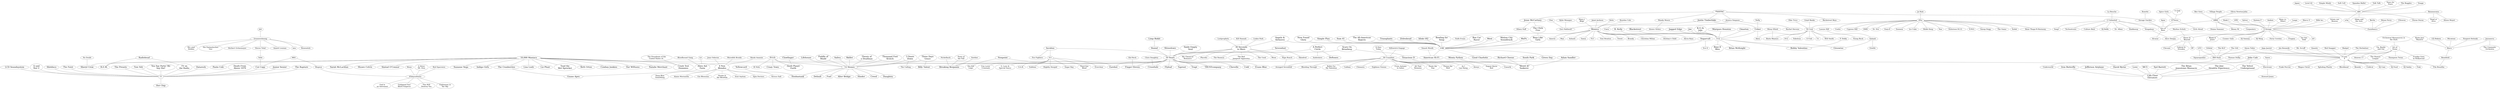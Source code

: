 strict graph "" {
	node [label="\N"];
	1	 [fontsize=30,
		height=0.4722222222222222,
		label="10,000 Maniacs",
		level=1,
		pos="14440.73,-554.36",
		weight=185348,
		width=2.9444444444444446];
	1002	 [fontsize=30,
		height=0.4722222222222222,
		label="Indigo Girls",
		level=1,
		pos="14229.72,-4831.05",
		weight=175174,
		width=2.111111111111111];
	1 -- 1002;
	1272	 [fontsize=30,
		height=0.4722222222222222,
		label="Lisa Loeb",
		level=1,
		pos="10973.69,-214.71",
		weight=274835,
		width=1.8194444444444444];
	1 -- 1272;
	1279	 [fontsize=30,
		height=0.4722222222222222,
		label="Liz Phair",
		level=1,
		pos="9241.52,-1741.92",
		weight=271289,
		width=1.625];
	1 -- 1279;
	1497	 [fontsize=30,
		height=0.4722222222222222,
		label="Natalie Merchant",
		level=1,
		pos="12052.99,-4452.49",
		weight=241734,
		width=3.1527777777777777];
	1 -- 1497;
	1605	 [fontsize=30,
		height=0.4722222222222222,
		label="Paula Cole",
		level=1,
		pos="9998.70,3075.16",
		weight=176111,
		width=2.0416666666666665];
	1 -- 1605;
	1716	 [fontsize=30,
		height=0.4722222222222222,
		label="R.E.M.",
		level=1,
		pos="12265.04,7247.60",
		weight=1314084,
		width=1.2777777777777777];
	1 -- 1716;
	1793	 [fontsize=30,
		height=0.4722222222222222,
		label="Sarah McLachlan",
		level=1,
		pos="14623.66,4460.00",
		weight=691754,
		width=3.25];
	1 -- 1793;
	1835	 [fontsize=30,
		height=0.4722222222222222,
		label="Shawn Colvin",
		level=1,
		pos="12278.70,3019.63",
		weight=171442,
		width=2.5555555555555554];
	1 -- 1835;
	1839	 [fontsize=30,
		height=0.4722222222222222,
		label="Sheryl Crow",
		level=1,
		pos="11672.04,4845.56",
		weight=605660,
		width=2.2777777777777777];
	1 -- 1839;
	1860	 [fontsize=30,
		height=0.4722222222222222,
		label="Sinéad O'Connor",
		level=1,
		pos="16356.88,2629.19",
		weight=431116,
		width=3.1944444444444446];
	1 -- 1860;
	19	 [fontsize=30,
		height=0.4722222222222222,
		label="4 Non\nBlondes",
		level=1,
		pos="15838.58,10612.91",
		weight=176534,
		width=2.9722222222222223];
	1 -- 19;
	1992	 [fontsize=30,
		height=0.4722222222222222,
		label="Suzanne Vega",
		level=1,
		pos="11008.49,-2657.01",
		weight=365231,
		width=2.736111111111111];
	1 -- 1992;
	2101	 [fontsize=30,
		height=0.4722222222222222,
		label="The Cranberries",
		level=1,
		pos="8244.87,877.67",
		weight=1000991,
		width=3.013888888888889];
	1 -- 2101;
	2331	 [fontsize=30,
		height=0.4722222222222222,
		label="Toad the\nWet Sprocket",
		level=1,
		pos="12305.83,-6286.30",
		weight=155873,
		width=4.5];
	1 -- 2331;
	248	 [fontsize=30,
		height=0.4722222222222222,
		label="Beth Orton",
		level=1,
		pos="16420.08,-4951.37",
		weight=312380,
		width=2.0277777777777777];
	1 -- 248;
	500	 [fontsize=30,
		height=0.4722222222222222,
		label="Cowboy Junkies",
		level=1,
		pos="9882.79,-4491.02",
		weight=137255,
		width=3.0416666666666665];
	1 -- 500;
	504	 [fontsize=30,
		height=0.4722222222222222,
		label="Crash Test\nDummies",
		level=1,
		pos="15199.06,-7160.83",
		weight=186053,
		width=4.152777777777778];
	1 -- 504;
	545	 [fontsize=30,
		height=0.4722222222222222,
		label="Dar Williams",
		level=1,
		pos="10794.13,1073.99",
		weight=143227,
		width=2.3472222222222223];
	1 -- 545;
	554	 [fontsize=30,
		height=0.4722222222222222,
		label="David Byrne",
		level=1,
		pos="19332.69,-8574.54",
		weight=155448,
		width=2.2777777777777777];
	1 -- 554;
	10	 [fontsize=30,
		height=0.4722222222222222,
		label="*NSYNC",
		level=1,
		pos="-29323.05,11532.09",
		weight=286836,
		width=1.625];
	1064	 [fontsize=30,
		height=0.4722222222222222,
		label="Jesse McCartney",
		level=1,
		pos="-33179.18,4399.53",
		weight=202719,
		width=3.2222222222222223];
	10 -- 1064;
	1065	 [fontsize=25,
		height=0.3888888888888889,
		label="Jessica Simpson",
		level=2,
		pos="-30465.99,13866.01",
		weight=298868,
		width=2.611111111111111];
	10 -- 1065;
	1143	 [fontsize=30,
		height=0.4722222222222222,
		label="Justin Timberlake",
		level=1,
		pos="-23206.63,13430.96",
		weight=972050,
		width=3.2777777777777777];
	10 -- 1143;
	1331	 [fontsize=25,
		height=0.3888888888888889,
		label="Mandy Moore",
		level=2,
		pos="-27660.03,13533.91",
		weight=281127,
		width=2.125];
	10 -- 1331;
	1799	 [fontsize=25,
		height=0.3888888888888889,
		label="Savage Garden",
		level=2,
		pos="-28444.75,9440.86",
		weight=403602,
		width=2.4444444444444446];
	10 -- 1799;
	199	 [fontsize=25,
		height=0.3888888888888889,
		label="Backstreet Boys",
		level=2,
		pos="-31218.21,11302.61",
		weight=450420,
		width=2.513888888888889];
	10 -- 199;
	1000	 [fontsize=30,
		height=0.4722222222222222,
		label=Incubus,
		level=1,
		pos="-3092.77,-15121.59",
		weight=1214650,
		width=1.4722222222222223];
	15	 [fontsize=25,
		height=0.3888888888888889,
		label=311,
		level=2,
		pos="-6288.94,-17017.40",
		weight=417857,
		width=0.5833333333333334];
	1000 -- 15;
	2	 [fontsize=30,
		height=0.4722222222222222,
		label="10 Years",
		level=1,
		pos="1962.76,-8659.04",
		weight=168158,
		width=1.6805555555555556];
	1000 -- 2;
	808	 [fontsize=25,
		height=0.3888888888888889,
		label="Foo Fighters",
		level=2,
		pos="-1893.68,-16092.85",
		weight=1524991,
		width=1.9583333333333333];
	1000 -- 808;
	1010	 [fontsize=30,
		height=0.4722222222222222,
		label="Iron Butterfly",
		level=1,
		pos="27135.98,-1444.33",
		weight=136163,
		width=2.375];
	5	 [fontsize=30,
		height=0.4722222222222222,
		label="13th Floor\nElevators",
		level=1,
		pos="30377.91,-1051.10",
		weight=128190,
		width=3.9722222222222223];
	1010 -- 5;
	1015	 [fontsize=25,
		height=0.3888888888888889,
		label="It Dies\nToday",
		level=2,
		pos="-109.84,2409.89",
		weight=116737,
		width=2.25];
	16	 [fontsize=25,
		height=0.3888888888888889,
		label="36 Crazyfists",
		level=2,
		pos="-2992.87,3252.86",
		weight=185875,
		width=2.013888888888889];
	1015 -- 16;
	102	 [fontsize=25,
		height=0.3888888888888889,
		label="Amon Tobin",
		level=2,
		pos="22361.49,-518.85",
		weight=440972,
		width=1.875];
	1929	 [fontsize=25,
		height=0.3888888888888889,
		label=Squarepusher,
		level=2,
		pos="24518.93,-1431.17",
		weight=335714,
		width=2.1944444444444446];
	102 -- 1929;
	24	 [fontsize=25,
		height=0.3888888888888889,
		label="9 Lazy\n9",
		level=2,
		pos="20796.71,3911.11",
		weight=168403,
		width=1.5138888888888888];
	102 -- 24;
	1023	 [fontsize=25,
		height=0.3888888888888889,
		label="Jaga Jazzist",
		level=2,
		pos="24350.64,3815.30",
		weight=162373,
		width=1.9166666666666667];
	1023 -- 24;
	1024	 [fontsize=30,
		height=0.4722222222222222,
		label="Jagged Edge",
		level=1,
		pos="-19748.45,15901.77",
		weight=120661,
		width=2.4583333333333335];
	3	 [fontsize=30,
		height=0.4722222222222222,
		label=112,
		level=1,
		pos="-15392.09,17385.29",
		weight=145079,
		width=0.7083333333333334];
	1024 -- 3;
	1039	 [fontsize=25,
		height=0.3888888888888889,
		label="Janet Jackson",
		level=2,
		pos="-10767.73,18285.63",
		weight=474302,
		width=2.2222222222222223];
	1448	 [fontsize=30,
		height=0.4722222222222222,
		label=Monica,
		level=1,
		pos="-8827.13,20758.89",
		weight=154430,
		width=1.3472222222222223];
	1039 -- 1448;
	1041	 [fontsize=25,
		height=0.3888888888888889,
		label=Japan,
		level=2,
		pos="-23339.07,-3546.80",
		weight=101153,
		width=0.9583333333333334];
	28	 [fontsize=25,
		height=0.3888888888888889,
		label=ABC,
		level=2,
		pos="-25428.35,-5378.47",
		weight=173133,
		width=0.7222222222222222];
	1041 -- 28;
	1043	 [fontsize=25,
		height=0.3888888888888889,
		label="Ja Rule",
		level=2,
		pos="-11996.01,853.29",
		weight=197508,
		width=1.1805555555555556];
	11	 [fontsize=25,
		height=0.3888888888888889,
		label="2Pac",
		level=2,
		pos="-9895.82,4.00",
		weight=562588,
		width=0.7916666666666666];
	1043 -- 11;
	1050	 [fontsize=25,
		height=0.3888888888888889,
		label=Jazzanova,
		level=2,
		pos="25460.25,10315.57",
		weight=300664,
		width=1.6666666666666667];
	18	 [fontsize=25,
		height=0.3888888888888889,
		label="4hero",
		level=2,
		pos="23823.51,11950.98",
		weight=169114,
		width=0.8888888888888888];
	1050 -- 18;
	2090	 [fontsize=25,
		height=0.3888888888888889,
		label="The Cinematic\nOrchestra",
		level=2,
		pos="26639.03,9605.60",
		weight=432356,
		width=4.055555555555555];
	1050 -- 2090;
	1055	 [fontsize=30,
		height=0.4722222222222222,
		label="Jefferson Airplane",
		level=1,
		pos="32531.53,2341.70",
		weight=542912,
		width=3.361111111111111];
	1055 -- 5;
	2093	 [fontsize=30,
		height=0.4722222222222222,
		label="The Click\nFive",
		level=1,
		pos="-31506.28,-3640.19",
		weight=111724,
		width=2.875];
	1064 -- 2093;
	958	 [fontsize=25,
		height=0.3888888888888889,
		label="Hilary Duff",
		level=2,
		pos="-34519.26,4217.79",
		weight=408619,
		width=1.625];
	1064 -- 958;
	1685	 [fontsize=25,
		height=0.3888888888888889,
		label="Rachel Stevens",
		level=2,
		pos="-29827.39,15448.54",
		weight=131031,
		width=2.4444444444444446];
	1065 -- 1685;
	863	 [fontsize=25,
		height=0.3888888888888889,
		label="Geri Halliwell",
		level=2,
		pos="-32271.21,14790.58",
		weight=163415,
		width=2.0277777777777777];
	1065 -- 863;
	1080	 [fontsize=25,
		height=0.3888888888888889,
		label="Joan Osborne",
		level=2,
		pos="14760.00,8589.27",
		weight=205205,
		width=2.1944444444444446];
	1080 -- 19;
	1083	 [fontsize=30,
		height=0.4722222222222222,
		label=Joe,
		level=1,
		pos="-18012.52,21040.91",
		weight=135278,
		width=0.6805555555555556];
	1083 -- 3;
	1091	 [fontsize=30,
		height=0.4722222222222222,
		label="John Cale",
		level=1,
		pos="23977.31,-10144.89",
		weight=123519,
		width=1.8888888888888888];
	2279	 [fontsize=30,
		height=0.4722222222222222,
		label="The Velvet\nUnderground",
		level=1,
		pos="27505.62,-6310.47",
		weight=848202,
		width=4.777777777777778];
	1091 -- 2279;
	1091 -- 554;
	1439	 [fontsize=25,
		height=0.3888888888888889,
		label="Mobb Deep",
		level=2,
		pos="-11766.06,-3413.50",
		weight=207866,
		width=1.8055555555555556];
	11 -- 1439;
	1494	 [fontsize=25,
		height=0.3888888888888889,
		label=Nas,
		level=2,
		pos="-12394.34,-447.67",
		weight=479776,
		width=0.625];
	11 -- 1494;
	1544	 [fontsize=25,
		height=0.3888888888888889,
		label="Notorious B.I.G.",
		level=2,
		pos="-11828.42,-2906.60",
		weight=400668,
		width=2.4722222222222223];
	11 -- 1544;
	1549	 [fontsize=25,
		height=0.3888888888888889,
		label="N.W.A",
		level=2,
		pos="-8251.90,-2231.30",
		weight=243288,
		width=1.0138888888888888];
	11 -- 1549;
	1890	 [fontsize=25,
		height=0.3888888888888889,
		label="Snoop Dogg",
		level=2,
		pos="-8370.27,2857.15",
		weight=617991,
		width=1.9444444444444444];
	11 -- 1890;
	21	 [fontsize=25,
		height=0.3888888888888889,
		label="50 Cent",
		level=2,
		pos="-10758.62,7274.45",
		weight=685200,
		width=1.2222222222222223];
	11 -- 21;
	2142	 [fontsize=25,
		height=0.3888888888888889,
		label="The Game",
		level=2,
		pos="-9525.21,-3386.82",
		weight=371642,
		width=1.6527777777777777];
	11 -- 2142;
	2470	 [fontsize=25,
		height=0.3888888888888889,
		label=Xzibit,
		level=2,
		pos="-7262.26,-1064.20",
		weight=245020,
		width=0.8611111111111112];
	11 -- 2470;
	318	 [fontsize=25,
		height=0.3888888888888889,
		label="Bone Thugs-N-Harmony",
		level=2,
		pos="-7502.58,-1600.01",
		weight=212676,
		width=3.763888888888889];
	11 -- 318;
	494	 [fontsize=25,
		height=0.3888888888888889,
		label=Coolio,
		level=2,
		pos="-6635.07,865.56",
		weight=222397,
		width=0.9861111111111112];
	11 -- 494;
	524	 [fontsize=25,
		height=0.3888888888888889,
		label="Cypress Hill",
		level=2,
		pos="-10857.18,2670.02",
		weight=471151,
		width=1.8611111111111112];
	11 -- 524;
	637	 [fontsize=25,
		height=0.3888888888888889,
		label=DMX,
		level=2,
		pos="-8769.23,2924.13",
		weight=353243,
		width=0.7777777777777778];
	11 -- 637;
	658	 [fontsize=25,
		height=0.3888888888888889,
		label="Dr. Dre",
		level=2,
		pos="-11667.34,1721.44",
		weight=488822,
		width=1.125];
	11 -- 658;
	678	 [fontsize=25,
		height=0.3888888888888889,
		label="Eazy-E",
		level=2,
		pos="-7370.52,1320.82",
		weight=104328,
		width=1.125];
	11 -- 678;
	721	 [fontsize=25,
		height=0.3888888888888889,
		label=Eminem,
		level=2,
		pos="-12760.88,-1232.91",
		weight=956558,
		width=1.2777777777777777];
	11 -- 721;
	987	 [fontsize=25,
		height=0.3888888888888889,
		label="Ice Cube",
		level=2,
		pos="-9801.93,-3383.81",
		weight=306252,
		width=1.4027777777777777];
	11 -- 987;
	111	 [fontsize=25,
		height=0.3888888888888889,
		label=Andain,
		level=2,
		pos="-13551.76,2906.96",
		weight=109556,
		width=1.0833333333333333];
	20	 [fontsize=25,
		height=0.3888888888888889,
		label="4 Strings",
		level=2,
		pos="-16700.29,2810.27",
		weight=175971,
		width=1.375];
	111 -- 20;
	1112	 [fontsize=25,
		height=0.3888888888888889,
		label="Jon Kennedy",
		level=2,
		pos="17736.82,3840.01",
		weight=101567,
		width=2.0277777777777777];
	1112 -- 24;
	1132	 [fontsize=25,
		height=0.3888888888888889,
		label=Juli,
		level=2,
		pos="890.73,25645.08",
		weight=150895,
		width=0.5277777777777778];
	12	 [fontsize=25,
		height=0.3888888888888889,
		label="2raumwohnung",
		level=2,
		pos="2548.72,24190.89",
		weight=163349,
		width=2.4027777777777777];
	1132 -- 12;
	1137	 [fontsize=30,
		height=0.4722222222222222,
		label="Junior Senior",
		level=1,
		pos="14080.46,25502.63",
		weight=205844,
		width=2.4583333333333335];
	6	 [fontsize=30,
		height=0.4722222222222222,
		label="!!!",
		level=1,
		pos="12543.08,21227.28",
		weight=291033,
		width=0.3611111111111111];
	1137 -- 6;
	2391	 [fontsize=30,
		height=0.4722222222222222,
		label=Usher,
		level=1,
		pos="-17348.53,11354.29",
		weight=546757,
		width=1.125];
	1143 -- 2391;
	461	 [fontsize=25,
		height=0.3888888888888889,
		label=Ciara,
		level=2,
		pos="-22881.94,12224.97",
		weight=405789,
		width=0.8333333333333334];
	1143 -- 461;
	1167	 [fontsize=30,
		height=0.4722222222222222,
		label="K-Ci &\nJoJo",
		level=1,
		pos="-19221.26,17836.32",
		weight=113379,
		width=2.4444444444444446];
	1167 -- 3;
	1172	 [fontsize=25,
		height=0.3888888888888889,
		label=Kelis,
		level=2,
		pos="-6637.17,18202.43",
		weight=441679,
		width=0.7638888888888888];
	1172 -- 1448;
	1183	 [fontsize=25,
		height=0.3888888888888889,
		label="Keyshia Cole",
		level=2,
		pos="-10452.21,23181.30",
		weight=155449,
		width=2.0555555555555554];
	1183 -- 1448;
	1186	 [fontsize=25,
		height=0.3888888888888889,
		label="Kid Rock",
		level=2,
		pos="-4074.79,-8782.44",
		weight=260243,
		width=1.4027777777777777];
	789	 [fontsize=30,
		height=0.4722222222222222,
		label="Finger Eleven",
		level=1,
		pos="-2844.47,-8483.89",
		weight=331711,
		width=2.5833333333333335];
	1186 -- 789;
	1187	 [fontsize=25,
		height=0.3888888888888889,
		label="Kill Hannah",
		level=2,
		pos="-4438.18,-6700.39",
		weight=139913,
		width=1.7777777777777777];
	14	 [fontsize=30,
		height=0.4722222222222222,
		label="30 Seconds\nto Mars",
		level=1,
		pos="-4172.31,-4677.94",
		weight=723734,
		width=3.9444444444444446];
	1187 -- 14;
	1189	 [fontsize=25,
		height=0.3888888888888889,
		label="Killswitch Engage",
		level=2,
		pos="-4481.56,6091.14",
		weight=398244,
		width=2.7222222222222223];
	1189 -- 16;
	119	 [fontsize=30,
		height=0.4722222222222222,
		label="Angels &\nAirwaves",
		level=1,
		pos="-8960.37,-8088.67",
		weight=263925,
		width=3.7083333333333335];
	119 -- 14;
	8	 [fontsize=30,
		height=0.4722222222222222,
		label="+44",
		level=1,
		pos="-16495.73,-10450.75",
		weight=133149,
		width=0.7083333333333334];
	119 -- 8;
	130	 [fontsize=25,
		height=0.3888888888888889,
		label="Annett Louisan",
		level=2,
		pos="4605.12,24287.78",
		weight=100586,
		width=2.3194444444444446];
	12 -- 130;
	1406	 [fontsize=25,
		height=0.3888888888888889,
		label=mia,
		level=2,
		pos="896.11,22670.25",
		weight=169410,
		width=0.5694444444444444];
	12 -- 1406;
	1761	 [fontsize=25,
		height=0.3888888888888889,
		label=Rosenstolz,
		level=2,
		pos="2429.77,26337.90",
		weight=105828,
		width=1.7222222222222223];
	12 -- 1761;
	1950	 [fontsize=25,
		height=0.3888888888888889,
		label="Stereo Total",
		level=2,
		pos="4674.88,22384.59",
		weight=166598,
		width=1.9027777777777777];
	12 -- 1950;
	2457	 [fontsize=25,
		height=0.3888888888888889,
		label="Wir sind\nHelden",
		level=2,
		pos="203.77,24129.84",
		weight=231727,
		width=2.6527777777777777];
	12 -- 2457;
	2561	 [fontsize=25,
		height=0.3888888888888889,
		label="Die Fantastischen\nVier",
		level=2,
		pos="4046.41,25796.13",
		weight=171131,
		width=3.6944444444444446];
	12 -- 2561;
	951	 [fontsize=25,
		height=0.3888888888888889,
		label="Herbert Grönemeyer",
		level=2,
		pos="2539.37,22215.32",
		weight=135891,
		width=3.1944444444444446];
	12 -- 951;
	1211	 [fontsize=25,
		height=0.3888888888888889,
		label="Kyau vs.\nAlbert",
		level=2,
		pos="-15006.97,-1039.30",
		weight=106201,
		width=2.5416666666666665];
	1211 -- 20;
	1212	 [fontsize=25,
		height=0.3888888888888889,
		label="Kylie Minogue",
		level=2,
		pos="-33660.62,14146.05",
		weight=780058,
		width=2.1944444444444446];
	1212 -- 863;
	1213	 [fontsize=25,
		height=0.3888888888888889,
		label="Kyoto Jazz\nMassive",
		level=2,
		pos="21966.61,11985.10",
		weight=129760,
		width=3.263888888888889];
	1213 -- 18;
	1216	 [fontsize=25,
		height=0.3888888888888889,
		label="La Bouche",
		level=2,
		pos="-21291.02,10132.68",
		weight=116885,
		width=1.6666666666666667];
	13	 [fontsize=25,
		height=0.3888888888888889,
		label="2 Unlimited",
		level=2,
		pos="-22980.72,9172.10",
		weight=165877,
		width=1.75];
	1216 -- 13;
	1229	 [fontsize=25,
		height=0.3888888888888889,
		label=Lasgo,
		level=2,
		pos="-17045.19,6194.91",
		weight=150573,
		width=0.9583333333333334];
	1229 -- 20;
	1236	 [fontsize=25,
		height=0.3888888888888889,
		label="Lauryn Hill",
		level=2,
		pos="-16204.73,25471.62",
		weight=406920,
		width=1.6527777777777777];
	26	 [fontsize=25,
		height=0.3888888888888889,
		label=Aaliyah,
		level=2,
		pos="-14916.92,24607.14",
		weight=377241,
		width=1.1388888888888888];
	1236 -- 26;
	1237	 [fontsize=30,
		height=0.4722222222222222,
		label="LCD Soundsystem",
		level=1,
		pos="10928.81,17389.28",
		weight=622881,
		width=3.486111111111111];
	1237 -- 6;
	1254	 [fontsize=25,
		height=0.3888888888888889,
		label="Level 42",
		level=2,
		pos="-24553.23,-7612.41",
		weight=119935,
		width=1.3194444444444444];
	1254 -- 28;
	1255	 [fontsize=25,
		height=0.3888888888888889,
		label=LFO,
		level=2,
		pos="24251.99,-3210.58",
		weight=133520,
		width=0.6805555555555556];
	1255 -- 1929;
	23	 [fontsize=25,
		height=0.3888888888888889,
		label="808 State",
		level=2,
		pos="21546.29,-3476.30",
		weight=107838,
		width=1.5];
	1255 -- 23;
	1257	 [fontsize=30,
		height=0.4722222222222222,
		label=Lifehouse,
		level=1,
		pos="4474.26,9119.56",
		weight=626378,
		width=1.8194444444444444];
	4	 [fontsize=30,
		height=0.4722222222222222,
		label="12 Stones",
		level=1,
		pos="651.05,9501.88",
		weight=201699,
		width=1.8888888888888888];
	1257 -- 4;
	1264	 [fontsize=30,
		height=0.4722222222222222,
		label="Limp Bizkit",
		level=1,
		pos="3769.41,-18734.20",
		weight=809599,
		width=2.0277777777777777];
	1934	 [fontsize=30,
		height=0.4722222222222222,
		label=Staind,
		level=1,
		pos="4255.33,-15807.48",
		weight=597418,
		width=1.1944444444444444];
	1264 -- 1934;
	1266	 [fontsize=25,
		height=0.3888888888888889,
		label="Linkin Park",
		level=2,
		pos="-1837.08,-4657.05",
		weight=1361417,
		width=1.7222222222222223];
	1266 -- 14;
	1274	 [fontsize=25,
		height=0.3888888888888889,
		label=Lit,
		level=2,
		pos="4577.14,-3371.08",
		weight=192681,
		width=0.375];
	77	 [fontsize=30,
		height=0.4722222222222222,
		label="Alien Ant\nFarm",
		level=1,
		pos="5522.90,-4285.32",
		weight=481750,
		width=3.0];
	1274 -- 77;
	1284	 [fontsize=25,
		height=0.3888888888888889,
		label="Lloyd Banks",
		level=2,
		pos="-8551.28,5726.85",
		weight=141309,
		width=1.9027777777777777];
	1284 -- 21;
	1292	 [fontsize=25,
		height=0.3888888888888889,
		label=Lostprophets,
		level=2,
		pos="-3064.50,-6340.63",
		weight=636420,
		width=2.013888888888889];
	1292 -- 14;
	1298	 [fontsize=30,
		height=0.4722222222222222,
		label=Love,
		level=1,
		pos="27685.41,1542.58",
		weight=208521,
		width=0.9166666666666666];
	1298 -- 5;
	1888	 [fontsize=25,
		height=0.3888888888888889,
		label="Snap!",
		level=2,
		pos="-21929.95,6897.97",
		weight=196869,
		width=0.9166666666666666];
	13 -- 1888;
	2017	 [fontsize=25,
		height=0.3888888888888889,
		label=Technotronic,
		level=2,
		pos="-23010.85,10640.57",
		weight=113775,
		width=2.013888888888889];
	13 -- 2017;
	2407	 [fontsize=25,
		height=0.3888888888888889,
		label=Vengaboys,
		level=2,
		pos="-19832.07,8266.19",
		weight=151163,
		width=1.75];
	13 -- 2407;
	33	 [fontsize=25,
		height=0.3888888888888889,
		label="Ace of\nBase",
		level=2,
		pos="-27591.49,7178.70",
		weight=371921,
		width=2.0694444444444446];
	13 -- 33;
	514	 [fontsize=25,
		height=0.3888888888888889,
		label="Culture Beat",
		level=2,
		pos="-21173.95,7424.71",
		weight=128375,
		width=1.9305555555555556];
	13 -- 514;
	627	 [fontsize=25,
		height=0.3888888888888889,
		label="DJ BoBo",
		level=2,
		pos="-24341.56,7115.90",
		weight=109025,
		width=1.375];
	13 -- 627;
	656	 [fontsize=25,
		height=0.3888888888888889,
		label="Dr. Alban",
		level=2,
		pos="-24626.95,9957.87",
		weight=121557,
		width=1.4583333333333333];
	13 -- 656;
	924	 [fontsize=25,
		height=0.3888888888888889,
		label=Haddaway,
		level=2,
		pos="-23394.98,6776.57",
		weight=236096,
		width=1.6527777777777777];
	13 -- 924;
	1301	 [fontsize=25,
		height=0.3888888888888889,
		label="LTJ Bukem",
		level=2,
		pos="24513.05,13812.86",
		weight=110380,
		width=1.7638888888888888];
	1301 -- 18;
	1313	 [fontsize=25,
		height=0.3888888888888889,
		label=M83,
		level=2,
		pos="6371.02,18290.57",
		weight=493679,
		width=0.6805555555555556];
	1445	 [fontsize=25,
		height=0.3888888888888889,
		label=Mogwai,
		level=2,
		pos="4858.49,17905.08",
		weight=582879,
		width=1.2083333333333333];
	1313 -- 1445;
	520	 [fontsize=30,
		height=0.4722222222222222,
		label="Cut Copy",
		level=1,
		pos="7029.61,19779.33",
		weight=416442,
		width=1.75];
	1313 -- 520;
	176	 [fontsize=25,
		height=0.3888888888888889,
		label="Atomic Kitten",
		level=2,
		pos="-26826.82,14731.28",
		weight=191060,
		width=2.0555555555555554];
	1331 -- 176;
	1338	 [fontsize=25,
		height=0.3888888888888889,
		label="Marco V",
		level=2,
		pos="-19101.03,2974.16",
		weight=123382,
		width=1.3055555555555556];
	1338 -- 20;
	1348	 [fontsize=25,
		height=0.3888888888888889,
		label="Markus Schulz",
		level=2,
		pos="-22046.03,951.02",
		weight=100594,
		width=2.2777777777777777];
	29	 [fontsize=25,
		height=0.3888888888888889,
		label="Above &\nBeyond",
		level=2,
		pos="-21002.64,698.26",
		weight=172383,
		width=2.7916666666666665];
	1348 -- 29;
	1350	 [fontsize=30,
		height=0.4722222222222222,
		label="Marques Houston",
		level=1,
		pos="-19892.63,19901.58",
		weight=101278,
		width=3.2916666666666665];
	1350 -- 3;
	1357	 [fontsize=25,
		height=0.3888888888888889,
		label="Mary J.\nBlige",
		level=2,
		pos="-7261.72,23142.93",
		weight=397642,
		width=2.2083333333333335];
	1357 -- 1448;
	1376	 [fontsize=30,
		height=0.4722222222222222,
		label=MC5,
		level=1,
		pos="33978.58,-14.24",
		weight=121515,
		width=0.8888888888888888];
	1376 -- 5;
	139	 [fontsize=30,
		height=0.4722222222222222,
		label="A Perfect\nCircle",
		level=1,
		pos="7050.59,-13642.95",
		weight=766161,
		width=3.138888888888889];
	182	 [fontsize=25,
		height=0.3888888888888889,
		label=Audioslave,
		level=2,
		pos="8561.69,-13718.95",
		weight=948102,
		width=1.7083333333333333];
	139 -- 182;
	139 -- 2;
	580	 [fontsize=30,
		height=0.4722222222222222,
		label=Deftones,
		level=1,
		pos="7971.48,-16337.76",
		weight=694891,
		width=1.6805555555555556];
	139 -- 580;
	1393	 [fontsize=25,
		height=0.3888888888888889,
		label="Meredith Brooks",
		level=2,
		pos="15561.68,13106.42",
		weight=161543,
		width=2.5416666666666665];
	1393 -- 19;
	1395	 [fontsize=30,
		height=0.4722222222222222,
		label=Mest,
		level=1,
		pos="-15328.01,-5866.66",
		weight=124315,
		width=0.9166666666666666];
	1395 -- 8;
	1474	 [fontsize=25,
		height=0.3888888888888889,
		label=Muse,
		level=2,
		pos="-2717.77,-2422.95",
		weight=1629255,
		width=0.8611111111111112];
	14 -- 1474;
	1484	 [fontsize=25,
		height=0.3888888888888889,
		label="My Chemical\nRomance",
		level=2,
		pos="-6422.48,-3746.94",
		weight=928094,
		width=3.7916666666666665];
	14 -- 1484;
	1591	 [fontsize=25,
		height=0.3888888888888889,
		label="Papa Roach",
		level=2,
		pos="-3970.25,-1684.48",
		weight=780535,
		width=1.9166666666666667];
	14 -- 1591;
	1648	 [fontsize=25,
		height=0.3888888888888889,
		label=Placebo,
		level=2,
		pos="-6859.09,-5024.35",
		weight=1310676,
		width=1.2638888888888888];
	14 -- 1648;
	14 -- 2;
	2229	 [fontsize=25,
		height=0.3888888888888889,
		label="The Rasmus",
		level=2,
		pos="-5650.77,-6669.98",
		weight=373522,
		width=1.9722222222222223];
	14 -- 2229;
	2231	 [fontsize=25,
		height=0.3888888888888889,
		label="The Red\nJumpsuit Apparatus",
		level=2,
		pos="-1799.62,-3402.96",
		weight=285699,
		width=4.694444444444445];
	14 -- 2231;
	2277	 [fontsize=25,
		height=0.3888888888888889,
		label="The Used",
		level=2,
		pos="-5438.61,-2565.48",
		weight=533923,
		width=1.5138888888888888];
	14 -- 2277;
	1407	 [fontsize=25,
		height=0.3888888888888889,
		label=Micatone,
		level=2,
		pos="22708.10,13634.13",
		weight=147507,
		width=1.4166666666666667];
	1407 -- 18;
	1423	 [fontsize=25,
		height=0.3888888888888889,
		label="Milk Inc.",
		level=2,
		pos="-15384.56,-745.09",
		weight=141057,
		width=1.2777777777777777];
	1423 -- 20;
	1436	 [fontsize=25,
		height=0.3888888888888889,
		label="Missy Elliott",
		level=2,
		pos="-11738.91,11331.87",
		weight=467973,
		width=1.8333333333333333];
	376	 [fontsize=25,
		height=0.3888888888888889,
		label="Busta Rhymes",
		level=2,
		pos="-11664.58,9975.99",
		weight=398590,
		width=2.263888888888889];
	1436 -- 376;
	22	 [fontsize=25,
		height=0.3888888888888889,
		label="65daysofstatic",
		level=2,
		pos="2230.74,17737.35",
		weight=199660,
		width=2.2222222222222223];
	1445 -- 22;
	1480	 [fontsize=25,
		height=0.3888888888888889,
		label=Mya,
		level=2,
		pos="-8748.38,17564.84",
		weight=190710,
		width=0.6666666666666666];
	1448 -- 1480;
	163	 [fontsize=25,
		height=0.3888888888888889,
		label=Ashanti,
		level=2,
		pos="-5592.24,20245.94",
		weight=287385,
		width=1.1666666666666667];
	1448 -- 163;
	2008	 [fontsize=25,
		height=0.3888888888888889,
		label=Tamia,
		level=2,
		pos="-8116.46,23677.87",
		weight=118430,
		width=0.9722222222222222];
	1448 -- 2008;
	2330	 [fontsize=25,
		height=0.3888888888888889,
		label=TLC,
		level=2,
		pos="-11260.07,22252.22",
		weight=333436,
		width=0.6666666666666666];
	1448 -- 2330;
	2341	 [fontsize=25,
		height=0.3888888888888889,
		label="Toni Braxton",
		level=2,
		pos="-11418.28,21185.91",
		weight=289811,
		width=1.9722222222222223];
	1448 -- 2341;
	2370	 [fontsize=25,
		height=0.3888888888888889,
		label=Tweet,
		level=2,
		pos="-7467.50,17654.46",
		weight=100295,
		width=0.9583333333333334];
	1448 -- 2370;
	1448 -- 3;
	347	 [fontsize=25,
		height=0.3888888888888889,
		label=Brandy,
		level=2,
		pos="-5857.43,21547.48",
		weight=258100,
		width=1.1111111111111112];
	1448 -- 347;
	457	 [fontsize=25,
		height=0.3888888888888889,
		label="Christina Milian",
		level=2,
		pos="-9872.47,17954.81",
		weight=221628,
		width=2.375];
	1448 -- 457;
	594	 [fontsize=25,
		height=0.3888888888888889,
		label="Destiny's Child",
		level=2,
		pos="-11714.76,20088.98",
		weight=571296,
		width=2.2916666666666665];
	1448 -- 594;
	76	 [fontsize=25,
		height=0.3888888888888889,
		label="Alicia Keys",
		level=2,
		pos="-6251.38,22543.07",
		weight=747095,
		width=1.7083333333333333];
	1448 -- 76;
	765	 [fontsize=25,
		height=0.3888888888888889,
		label="Faith Evans",
		level=2,
		pos="-9353.12,23603.35",
		weight=136879,
		width=1.8472222222222223];
	1448 -- 765;
	98	 [fontsize=25,
		height=0.3888888888888889,
		label=Amerie,
		level=2,
		pos="-5941.00,19294.39",
		weight=254164,
		width=1.1111111111111112];
	1448 -- 98;
	1449	 [fontsize=25,
		height=0.3888888888888889,
		label=Mono,
		level=2,
		pos="924.49,16246.18",
		weight=255706,
		width=0.875];
	1449 -- 22;
	1451	 [fontsize=30,
		height=0.4722222222222222,
		label="Monty Python",
		level=1,
		pos="11919.62,-16831.75",
		weight=174941,
		width=2.5555555555555554];
	7	 [fontsize=30,
		height=0.4722222222222222,
		label="\"Weird Al\"\nYankovic",
		level=1,
		pos="13833.30,-14236.34",
		weight=286194,
		width=3.9166666666666665];
	1451 -- 7;
	146	 [fontsize=25,
		height=0.3888888888888889,
		label=Aqua,
		level=2,
		pos="-26645.35,8808.77",
		weight=276105,
		width=0.8194444444444444];
	146 -- 33;
	1460	 [fontsize=30,
		height=0.4722222222222222,
		label="Motion City\nSoundtrack",
		level=1,
		pos="-13457.18,-6059.32",
		weight=388212,
		width=4.541666666666667];
	1460 -- 8;
	1467	 [fontsize=25,
		height=0.3888888888888889,
		label="Mr. Scruff",
		level=2,
		pos="24918.19,3441.67",
		weight=298012,
		width=1.5138888888888888];
	1467 -- 24;
	1479	 [fontsize=30,
		height=0.4722222222222222,
		label=MxPx,
		level=1,
		pos="-16865.41,-6582.06",
		weight=284328,
		width=1.0416666666666667];
	1479 -- 8;
	1550	 [fontsize=25,
		height=0.3888888888888889,
		label="O.A.R.",
		level=2,
		pos="-4179.45,-17466.78",
		weight=141947,
		width=1.0555555555555556];
	15 -- 1550;
	1876	 [fontsize=25,
		height=0.3888888888888889,
		label="Slightly Stoopid",
		level=2,
		pos="-8392.89,-15826.48",
		weight=161681,
		width=2.4027777777777777];
	15 -- 1876;
	1973	 [fontsize=25,
		height=0.3888888888888889,
		label=Sublime,
		level=2,
		pos="-4957.18,-18941.24",
		weight=664300,
		width=1.2638888888888888];
	15 -- 1973;
	1980	 [fontsize=25,
		height=0.3888888888888889,
		label="Sugar Ray",
		level=2,
		pos="-8703.61,-17370.96",
		weight=225325,
		width=1.6527777777777777];
	15 -- 1980;
	2303	 [fontsize=25,
		height=0.3888888888888889,
		label="Third Eye\nBlind",
		level=2,
		pos="-5473.20,-15033.62",
		weight=437023,
		width=2.5555555555555554];
	15 -- 2303;
	755	 [fontsize=25,
		height=0.3888888888888889,
		label=Everclear,
		level=2,
		pos="-7965.18,-18769.81",
		weight=390700,
		width=1.4722222222222223];
	15 -- 755;
	839	 [fontsize=25,
		height=0.3888888888888889,
		label="Fun Lovin'\nCriminals",
		level=2,
		pos="-7142.65,-14818.55",
		weight=191712,
		width=3.3333333333333335];
	15 -- 839;
	841	 [fontsize=25,
		height=0.3888888888888889,
		label="G. Love &\nSpecial Sauce",
		level=2,
		pos="-6504.59,-19395.90",
		weight=192410,
		width=4.055555555555555];
	15 -- 841;
	1507	 [fontsize=25,
		height=0.3888888888888889,
		label=Nelly,
		level=2,
		pos="-18153.24,12762.45",
		weight=458759,
		width=0.7777777777777778];
	1507 -- 2391;
	1514	 [fontsize=30,
		height=0.4722222222222222,
		label="New Found\nGlory",
		level=1,
		pos="-18614.56,-5801.77",
		weight=442726,
		width=3.486111111111111];
	1514 -- 8;
	1524	 [fontsize=25,
		height=0.3888888888888889,
		label=Nickelback,
		level=2,
		pos="8518.83,-10493.46",
		weight=968277,
		width=1.6805555555555556];
	349	 [fontsize=30,
		height=0.4722222222222222,
		label="Breaking Benjamin",
		level=1,
		pos="6845.48,-10261.16",
		weight=568249,
		width=3.5];
	1524 -- 349;
	1538	 [fontsize=25,
		height=0.3888888888888889,
		label="No Doubt",
		level=2,
		pos="10588.55,5507.11",
		weight=910959,
		width=1.4722222222222223];
	1538 -- 1839;
	1540	 [fontsize=30,
		height=0.4722222222222222,
		label=Nonpoint,
		level=1,
		pos="3151.59,-29.01",
		weight=166970,
		width=1.6805555555555556];
	665	 [fontsize=25,
		height=0.3888888888888889,
		label="Dry Kill\nLogic",
		level=2,
		pos="3806.11,947.45",
		weight=115145,
		width=2.2222222222222223];
	1540 -- 665;
	675	 [fontsize=30,
		height=0.4722222222222222,
		label=Earshot,
		level=1,
		pos="2995.51,-2953.68",
		weight=110482,
		width=1.4444444444444444];
	1540 -- 675;
	1548	 [fontsize=25,
		height=0.3888888888888889,
		label="Nuspirit Helsinki",
		level=2,
		pos="25699.45,12411.63",
		weight=137655,
		width=2.5];
	1548 -- 18;
	155	 [fontsize=25,
		height=0.3888888888888889,
		label="Armin van\nBuuren",
		level=2,
		pos="-17205.28,-1414.15",
		weight=272579,
		width=2.986111111111111];
	155 -- 20;
	1552	 [fontsize=25,
		height=0.3888888888888889,
		label="Obie Trice",
		level=2,
		pos="-7811.57,6888.74",
		weight=143269,
		width=1.6111111111111112];
	1552 -- 21;
	1564	 [fontsize=25,
		height=0.3888888888888889,
		label="Olivia Newton-John",
		level=2,
		pos="-23718.16,4384.76",
		weight=127094,
		width=3.013888888888889];
	27	 [fontsize=25,
		height=0.3888888888888889,
		label=ABBA,
		level=2,
		pos="-25977.11,3300.03",
		weight=629716,
		width=0.9305555555555556];
	1564 -- 27;
	1565	 [fontsize=30,
		height=0.4722222222222222,
		label=Omarion,
		level=1,
		pos="-13069.72,13006.19",
		weight=160896,
		width=1.6111111111111112];
	1565 -- 3;
	1571	 [fontsize=25,
		height=0.3888888888888889,
		label=Orbital,
		level=2,
		pos="22972.05,-2447.29",
		weight=413940,
		width=1.0277777777777777];
	1571 -- 23;
	1572	 [fontsize=25,
		height=0.3888888888888889,
		label="Orchestral Manoeuvres in\nthe Dark",
		level=2,
		pos="22891.72,-8080.83",
		weight=269229,
		width=5.583333333333333];
	161	 [fontsize=25,
		height=0.3888888888888889,
		label="Art of\nNoise",
		level=2,
		pos="22361.67,-6413.27",
		weight=153823,
		width=2.013888888888889];
	1572 -- 161;
	190	 [fontsize=25,
		height=0.3888888888888889,
		label="Avenged Sevenfold",
		level=2,
		pos="-3544.82,-169.34",
		weight=431612,
		width=3.013888888888889];
	1591 -- 190;
	1656	 [fontsize=25,
		height=0.3888888888888889,
		label="Poison the\nWell",
		level=2,
		pos="-9.83,1674.02",
		weight=122812,
		width=2.611111111111111];
	16 -- 1656;
	167	 [fontsize=25,
		height=0.3888888888888889,
		label="As I\nLay Dying",
		level=2,
		pos="-1084.37,356.33",
		weight=276169,
		width=2.4444444444444446];
	16 -- 167;
	177	 [fontsize=25,
		height=0.3888888888888889,
		label=Atreyu,
		level=2,
		pos="-5229.40,2278.16",
		weight=366050,
		width=1.0138888888888888];
	16 -- 177;
	185	 [fontsize=25,
		height=0.3888888888888889,
		label="August Burns\nRed",
		level=2,
		pos="-5697.24,4151.18",
		weight=102240,
		width=3.013888888888889];
	16 -- 185;
	16 -- 190;
	2384	 [fontsize=25,
		height=0.3888888888888889,
		label=Unearth,
		level=2,
		pos="-165.40,3752.14",
		weight=133483,
		width=1.2361111111111112];
	16 -- 2384;
	285	 [fontsize=25,
		height=0.3888888888888889,
		label="Bleeding Through",
		level=2,
		pos="-4971.46,1659.08",
		weight=145649,
		width=2.75];
	16 -- 285;
	373	 [fontsize=25,
		height=0.3888888888888889,
		label="Bullet For\nMy Valentine",
		level=2,
		pos="-3781.90,6096.39",
		weight=472966,
		width=3.7916666666666665];
	16 -- 373;
	389	 [fontsize=25,
		height=0.3888888888888889,
		label=Caliban,
		level=2,
		pos="-5515.76,4459.33",
		weight=119761,
		width=1.1805555555555556];
	16 -- 389;
	447	 [fontsize=25,
		height=0.3888888888888889,
		label=Chimaira,
		level=2,
		pos="-1657.10,5365.17",
		weight=217271,
		width=1.4027777777777777];
	16 -- 447;
	692	 [fontsize=25,
		height=0.3888888888888889,
		label="Eighteen Visions",
		level=2,
		pos="-4078.10,931.55",
		weight=106094,
		width=2.5972222222222223];
	16 -- 692;
	828	 [fontsize=25,
		height=0.3888888888888889,
		label="From Autumn\nto Ashes",
		level=2,
		pos="-2014.63,439.15",
		weight=238174,
		width=3.75];
	16 -- 828;
	84	 [fontsize=25,
		height=0.3888888888888889,
		label="All That\nRemains",
		level=2,
		pos="-2472.32,5749.16",
		weight=193659,
		width=2.8472222222222223];
	16 -- 84;
	938	 [fontsize=25,
		height=0.3888888888888889,
		label="Haste the\nDay",
		level=2,
		pos="-642.97,4618.82",
		weight=118110,
		width=2.4027777777777777];
	16 -- 938;
	2160	 [fontsize=25,
		height=0.3888888888888889,
		label="The Human\nLeague",
		level=2,
		pos="20945.44,-5397.19",
		weight=296795,
		width=3.263888888888889];
	161 -- 2160;
	161 -- 23;
	2306	 [fontsize=25,
		height=0.3888888888888889,
		label="Thomas Dolby",
		level=2,
		pos="21071.23,-7966.33",
		weight=109388,
		width=2.25];
	161 -- 2306;
	2308	 [fontsize=25,
		height=0.3888888888888889,
		label="Thompson Twins",
		level=2,
		pos="24193.94,-7100.55",
		weight=160004,
		width=2.6527777777777777];
	161 -- 2308;
	819	 [fontsize=25,
		height=0.3888888888888889,
		label="Frankie Goes\nto Hollywood",
		level=2,
		pos="20334.30,-6631.48",
		weight=241743,
		width=4.375];
	161 -- 819;
	945	 [fontsize=25,
		height=0.3888888888888889,
		label="Heaven 17",
		level=2,
		pos="23995.90,-5460.57",
		weight=117008,
		width=1.6805555555555556];
	161 -- 945;
	1615	 [fontsize=25,
		height=0.3888888888888889,
		label="P. Diddy",
		level=2,
		pos="-9564.42,14385.06",
		weight=162745,
		width=1.3194444444444444];
	310	 [fontsize=30,
		height=0.4722222222222222,
		label="Bobby Valentino",
		level=1,
		pos="-10428.39,15467.71",
		weight=106056,
		width=3.0416666666666665];
	1615 -- 310;
	1652	 [fontsize=30,
		height=0.4722222222222222,
		label="P.O.D.",
		level=1,
		pos="5556.27,6913.55",
		weight=523021,
		width=1.2638888888888888];
	1652 -- 4;
	505	 [fontsize=30,
		height=0.4722222222222222,
		label="Crazy Town",
		level=1,
		pos="7979.99,8255.82",
		weight=241640,
		width=2.236111111111111];
	1652 -- 505;
	9	 [fontsize=30,
		height=0.4722222222222222,
		label="(hed) Planet\nEarth",
		level=1,
		pos="6528.53,4680.60",
		weight=116026,
		width=3.625];
	1652 -- 9;
	993	 [fontsize=25,
		height=0.3888888888888889,
		label="Ill Niño",
		level=2,
		pos="4466.69,5763.66",
		weight=286781,
		width=1.0694444444444444];
	1652 -- 993;
	1654	 [fontsize=25,
		height=0.3888888888888889,
		label="Poets of\nthe Fall",
		level=2,
		pos="7095.51,-11541.36",
		weight=141689,
		width=2.7083333333333335];
	1654 -- 349;
	1672	 [fontsize=30,
		height=0.4722222222222222,
		label="Puddle of\nMudd",
		level=1,
		pos="-3236.20,10295.76",
		weight=394073,
		width=3.1527777777777777];
	1672 -- 4;
	1677	 [fontsize=30,
		height=0.4722222222222222,
		label="Q and\nNot U",
		level=1,
		pos="9931.74,25562.67",
		weight=112957,
		width=2.5555555555555554];
	1677 -- 6;
	1679	 [fontsize=25,
		height=0.3888888888888889,
		label=Quantic,
		level=2,
		pos="19096.89,413.31",
		weight=235304,
		width=1.2083333333333333];
	1679 -- 24;
	168	 [fontsize=25,
		height=0.3888888888888889,
		label="A Silver\nMt. Zion",
		level=2,
		pos="3883.53,16432.28",
		weight=182872,
		width=2.75];
	168 -- 22;
	1686	 [fontsize=30,
		height=0.4722222222222222,
		label=Radiohead,
		level=1,
		pos="11013.29,11383.64",
		weight=2082607,
		width=2.0277777777777777];
	1686 -- 1716;
	2369	 [fontsize=30,
		height=0.4722222222222222,
		label="TV on\nthe Radio",
		level=1,
		pos="12040.19,15090.37",
		weight=590113,
		width=3.25];
	1686 -- 2369;
	1695	 [fontsize=25,
		height=0.3888888888888889,
		label="Rank 1",
		level=2,
		pos="-18997.05,58.42",
		weight=137414,
		width=1.1111111111111112];
	1695 -- 20;
	17	 [fontsize=30,
		height=0.4722222222222222,
		label="3 Doors\nDown",
		level=1,
		pos="1317.90,13341.73",
		weight=949527,
		width=2.875];
	2084	 [fontsize=25,
		height=0.3888888888888889,
		label="The Calling",
		level=2,
		pos="584.30,14085.37",
		weight=385698,
		width=1.7638888888888888];
	17 -- 2084;
	17 -- 4;
	1710	 [fontsize=25,
		height=0.3888888888888889,
		label="Red Snapper",
		level=2,
		pos="19749.87,6800.43",
		weight=189162,
		width=2.0555555555555554];
	1710 -- 24;
	1711	 [fontsize=25,
		height=0.3888888888888889,
		label="Red Sparowes",
		level=2,
		pos="1791.45,19724.75",
		weight=125058,
		width=2.2777777777777777];
	1711 -- 22;
	172	 [fontsize=25,
		height=0.3888888888888889,
		label=ATB,
		level=2,
		pos="-14561.38,6854.01",
		weight=438399,
		width=0.6805555555555556];
	172 -- 20;
	1722	 [fontsize=30,
		height=0.4722222222222222,
		label="Richard Cheese",
		level=1,
		pos="15023.19,-17198.53",
		weight=214574,
		width=3.0];
	1722 -- 7;
	1736	 [fontsize=30,
		height=0.4722222222222222,
		label="R. Kelly",
		level=1,
		pos="-15126.45,13514.85",
		weight=377998,
		width=1.4444444444444444];
	1736 -- 3;
	1763	 [fontsize=25,
		height=0.3888888888888889,
		label=Roxette,
		level=2,
		pos="-29571.06,8716.03",
		weight=461144,
		width=1.2083333333333333];
	1763 -- 1799;
	1780	 [fontsize=30,
		height=0.4722222222222222,
		label=Saliva,
		level=1,
		pos="-2294.51,13738.23",
		weight=316243,
		width=1.1388888888888888];
	1780 -- 4;
	1799 -- 33;
	222	 [fontsize=25,
		height=0.3888888888888889,
		label=Beanfield,
		level=2,
		pos="22502.93,9776.78",
		weight=130305,
		width=1.4583333333333333];
	18 -- 222;
	1804	 [fontsize=30,
		height=0.4722222222222222,
		label="Scars On\nBroadway",
		level=1,
		pos="8407.36,-7802.57",
		weight=111533,
		width=3.9444444444444446];
	1804 -- 2;
	2027	 [fontsize=30,
		height=0.4722222222222222,
		label="Tenacious D",
		level=1,
		pos="11437.01,-10703.67",
		weight=688606,
		width=2.3472222222222223];
	1804 -- 2027;
	1808	 [fontsize=25,
		height=0.3888888888888889,
		label="S Club\n7",
		level=2,
		pos="-30627.09,3618.45",
		weight=135593,
		width=1.5277777777777777];
	25	 [fontsize=25,
		height=0.3888888888888889,
		label="A*Teens",
		level=2,
		pos="-29329.82,4867.87",
		weight=106133,
		width=1.3333333333333333];
	1808 -- 25;
	1821	 [fontsize=25,
		height=0.3888888888888889,
		label=Seether,
		level=2,
		pos="7190.13,-9124.63",
		weight=447230,
		width=1.2222222222222223];
	1821 -- 349;
	1829	 [fontsize=30,
		height=0.4722222222222222,
		label=Sevendust,
		level=1,
		pos="2410.63,-14204.43",
		weight=253569,
		width=1.9722222222222223];
	1870	 [fontsize=25,
		height=0.3888888888888889,
		label=Skindred,
		level=2,
		pos="1829.52,-15363.27",
		weight=102167,
		width=1.375];
	1829 -- 1870;
	1829 -- 2;
	1841	 [fontsize=30,
		height=0.4722222222222222,
		label=Shinedown,
		level=1,
		pos="-504.57,-13258.29",
		weight=169326,
		width=2.0694444444444446];
	1841 -- 2;
	1845	 [fontsize=30,
		height=0.4722222222222222,
		label=Shitdisco,
		level=1,
		pos="16361.03,18239.75",
		weight=138693,
		width=1.6944444444444444];
	1845 -- 6;
	1856	 [fontsize=25,
		height=0.3888888888888889,
		label="Simple Minds",
		level=2,
		pos="-23394.29,-7033.42",
		weight=378332,
		width=2.0972222222222223];
	1856 -- 28;
	1857	 [fontsize=30,
		height=0.4722222222222222,
		label="Simple Plan",
		level=1,
		pos="-16027.12,-14405.83",
		weight=581407,
		width=2.236111111111111];
	1857 -- 8;
	1867	 [fontsize=25,
		height=0.3888888888888889,
		label=Skalpel,
		level=2,
		pos="23953.57,6162.85",
		weight=186939,
		width=1.1388888888888888];
	1867 -- 24;
	1869	 [fontsize=30,
		height=0.4722222222222222,
		label=Skillet,
		level=1,
		pos="206.56,6050.44",
		weight=150854,
		width=1.125];
	1869 -- 4;
	1871	 [fontsize=25,
		height=0.3888888888888889,
		label="Skunk Anansie",
		level=2,
		pos="18599.83,11053.80",
		weight=277102,
		width=2.3194444444444446];
	1871 -- 19;
	1882	 [fontsize=25,
		height=0.3888888888888889,
		label="Smash Mouth",
		level=2,
		pos="-11307.96,-6970.33",
		weight=414274,
		width=2.1527777777777777];
	97	 [fontsize=30,
		height=0.4722222222222222,
		label="American Hi-Fi",
		level=1,
		pos="-12239.72,-7782.45",
		weight=214134,
		width=2.763888888888889];
	1882 -- 97;
	1883	 [fontsize=30,
		height=0.4722222222222222,
		label="Smile Empty\nSoul",
		level=1,
		pos="-1393.18,-11655.97",
		weight=149344,
		width=3.5277777777777777];
	1883 -- 2;
	1894	 [fontsize=25,
		height=0.3888888888888889,
		label="Soft Cell",
		level=2,
		pos="-25935.91,-2999.74",
		weight=320537,
		width=1.3194444444444444];
	1894 -- 28;
	1909	 [fontsize=25,
		height=0.3888888888888889,
		label="Soul Asylum",
		level=2,
		pos="17153.36,8650.91",
		weight=197627,
		width=1.9305555555555556];
	19 -- 1909;
	1923	 [fontsize=25,
		height=0.3888888888888889,
		label="Spin Doctors",
		level=2,
		pos="14373.68,12394.29",
		weight=243038,
		width=2.0];
	19 -- 1923;
	2410	 [fontsize=25,
		height=0.3888888888888889,
		label="Veruca Salt",
		level=2,
		pos="18301.57,9613.74",
		weight=124495,
		width=1.8055555555555556];
	19 -- 2410;
	572	 [fontsize=25,
		height=0.3888888888888889,
		label="Deep Blue\nSomething",
		level=2,
		pos="16924.81,13145.46",
		weight=142101,
		width=3.5833333333333335];
	19 -- 572;
	58	 [fontsize=25,
		height=0.3888888888888889,
		label="Alanis Morissette",
		level=2,
		pos="13845.43,9731.57",
		weight=881375,
		width=2.6527777777777777];
	19 -- 58;
	869	 [fontsize=25,
		height=0.3888888888888889,
		label="Gin Blossoms",
		level=2,
		pos="13785.60,11141.24",
		weight=214073,
		width=2.1527777777777777];
	19 -- 869;
	965	 [fontsize=25,
		height=0.3888888888888889,
		label="Hootie &\nthe Blowfish",
		level=2,
		pos="18083.20,12390.62",
		weight=187205,
		width=3.5];
	19 -- 965;
	1915	 [fontsize=30,
		height=0.4722222222222222,
		label="South Park",
		level=1,
		pos="15160.43,-11821.51",
		weight=145323,
		width=2.0694444444444446];
	1915 -- 7;
	1916	 [fontsize=25,
		height=0.3888888888888889,
		label="Spandau Ballet",
		level=2,
		pos="-25854.01,-7473.08",
		weight=200569,
		width=2.361111111111111];
	1916 -- 28;
	1922	 [fontsize=25,
		height=0.3888888888888889,
		label="Spice Girls",
		level=2,
		pos="-30649.90,5508.67",
		weight=445519,
		width=1.6805555555555556];
	1922 -- 25;
	1934 -- 2;
	2476	 [fontsize=25,
		height=0.3888888888888889,
		label=Yelle,
		level=2,
		pos="6052.38,21177.51",
		weight=229386,
		width=0.7777777777777778];
	1950 -- 2476;
	1978	 [fontsize=30,
		height=0.4722222222222222,
		label=Sugarcult,
		level=1,
		pos="-13761.37,-15625.31",
		weight=411221,
		width=1.7638888888888888];
	754	 [fontsize=25,
		height=0.3888888888888889,
		label="Eve 6",
		level=2,
		pos="-13224.25,-16722.24",
		weight=317568,
		width=0.8888888888888888];
	1978 -- 754;
	1978 -- 8;
	1981	 [fontsize=30,
		height=0.4722222222222222,
		label="Sum 41",
		level=1,
		pos="-11399.63,-12345.04",
		weight=781181,
		width=1.4444444444444444];
	1981 -- 8;
	1996	 [fontsize=30,
		height=0.4722222222222222,
		label="Syd Barrett",
		level=1,
		pos="29836.54,3013.45",
		weight=235456,
		width=2.0972222222222223];
	1996 -- 5;
	1997	 [fontsize=25,
		height=0.3888888888888889,
		label=Sylver,
		level=2,
		pos="-18356.00,4881.33",
		weight=169309,
		width=0.9722222222222222];
	1997 -- 20;
	1999	 [fontsize=25,
		height=0.3888888888888889,
		label="System F",
		level=2,
		pos="-13985.35,824.80",
		weight=115545,
		width=1.4722222222222223];
	1999 -- 20;
	2011	 [fontsize=30,
		height=0.4722222222222222,
		label=Taproot,
		level=1,
		pos="4381.82,-12155.05",
		weight=212719,
		width=1.4444444444444444];
	2 -- 2011;
	2356	 [fontsize=30,
		height=0.4722222222222222,
		label=Trapt,
		level=1,
		pos="101.74,-5708.96",
		weight=315592,
		width=0.9861111111111112];
	2 -- 2356;
	2364	 [fontsize=30,
		height=0.4722222222222222,
		label=TRUSTcompany,
		level=1,
		pos="-2754.53,-9986.98",
		weight=128688,
		width=3.0833333333333335];
	2 -- 2364;
	2 -- 349;
	2 -- 4;
	439	 [fontsize=30,
		height=0.4722222222222222,
		label=Chevelle,
		level=1,
		pos="1745.78,-12650.82",
		weight=404631,
		width=1.625];
	2 -- 439;
	482	 [fontsize=30,
		height=0.4722222222222222,
		label=Cold,
		level=1,
		pos="5568.99,-6842.81",
		weight=240430,
		width=0.8611111111111112];
	2 -- 482;
	511	 [fontsize=30,
		height=0.4722222222222222,
		label=Crossfade,
		level=1,
		pos="-4399.73,-11693.43",
		weight=257392,
		width=1.9027777777777777];
	2 -- 511;
	2 -- 675;
	752	 [fontsize=30,
		height=0.4722222222222222,
		label="Evans Blue",
		level=1,
		pos="-997.82,-7490.68",
		weight=112431,
		width=2.111111111111111];
	2 -- 752;
	2 -- 77;
	2 -- 789;
	804	 [fontsize=30,
		height=0.4722222222222222,
		label=Flyleaf,
		level=1,
		pos="821.09,-4158.78",
		weight=299290,
		width=1.2361111111111112];
	2 -- 804;
	284	 [fontsize=25,
		height=0.3888888888888889,
		label="Blank &\nJones",
		level=2,
		pos="-14999.46,6625.41",
		weight=262004,
		width=2.4166666666666665];
	20 -- 284;
	20 -- 29;
	497	 [fontsize=25,
		height=0.3888888888888889,
		label="Cosmic Gate",
		level=2,
		pos="-18553.44,207.28",
		weight=131452,
		width=2.013888888888889];
	20 -- 497;
	633	 [fontsize=25,
		height=0.3888888888888889,
		label="DJ Sammy",
		level=2,
		pos="-16862.20,6392.58",
		weight=208956,
		width=1.7083333333333333];
	20 -- 633;
	635	 [fontsize=25,
		height=0.3888888888888889,
		label="DJ Shog",
		level=2,
		pos="-13572.56,861.09",
		weight=104423,
		width=1.3333333333333333];
	20 -- 635;
	73	 [fontsize=25,
		height=0.3888888888888889,
		label="Alice Deejay",
		level=2,
		pos="-19436.84,5120.12",
		weight=127106,
		width=1.9305555555555556];
	20 -- 73;
	783	 [fontsize=25,
		height=0.3888888888888889,
		label="Ferry Corsten",
		level=2,
		pos="-13690.66,5066.93",
		weight=272258,
		width=2.125];
	20 -- 783;
	815	 [fontsize=25,
		height=0.3888888888888889,
		label=Fragma,
		level=2,
		pos="-12978.94,3300.96",
		weight=196835,
		width=1.2083333333333333];
	20 -- 815;
	986	 [fontsize=25,
		height=0.3888888888888889,
		label="Ian Van\nDahl",
		level=2,
		pos="-13016.63,5199.75",
		weight=207732,
		width=2.2083333333333335];
	20 -- 986;
	991	 [fontsize=25,
		height=0.3888888888888889,
		label=iiO,
		level=2,
		pos="-17009.60,-1555.45",
		weight=173451,
		width=0.4305555555555556];
	20 -- 991;
	2006	 [fontsize=25,
		height=0.3888888888888889,
		label="Talk Talk",
		level=2,
		pos="-24541.13,-2886.95",
		weight=208688,
		width=1.4166666666666667];
	2006 -- 28;
	2016	 [fontsize=25,
		height=0.3888888888888889,
		label="Tears for\nFears",
		level=2,
		pos="-22578.25,-4654.95",
		weight=534460,
		width=2.5694444444444446];
	2016 -- 28;
	2027 -- 7;
	2042	 [fontsize=30,
		height=0.4722222222222222,
		label="The All-American\nRejects",
		level=1,
		pos="-18028.03,-15599.00",
		weight=756405,
		width=4.944444444444445];
	2042 -- 8;
	205	 [fontsize=25,
		height=0.3888888888888889,
		label=Bananarama,
		level=2,
		pos="-22686.69,3382.06",
		weight=222532,
		width=2.0];
	205 -- 27;
	562	 [fontsize=25,
		height=0.3888888888888889,
		label="Dead or\nAlive",
		level=2,
		pos="-21448.91,2832.38",
		weight=189275,
		width=2.2777777777777777];
	205 -- 562;
	79	 [fontsize=25,
		height=0.3888888888888889,
		label="Alison Moyet",
		level=2,
		pos="-21683.67,4529.17",
		weight=115870,
		width=2.0];
	205 -- 79;
	2081	 [fontsize=30,
		height=0.4722222222222222,
		label="The Brian\nJonestown Massacre",
		level=1,
		pos="33786.13,-3021.37",
		weight=130555,
		width=6.069444444444445];
	2081 -- 5;
	2082	 [fontsize=25,
		height=0.3888888888888889,
		label="The Buggles",
		level=2,
		pos="-26963.69,-6807.90",
		weight=141378,
		width=1.9583333333333333];
	2082 -- 28;
	339	 [fontsize=30,
		height=0.4722222222222222,
		label="Boys Like\nGirls",
		level=1,
		pos="-26049.64,-9942.74",
		weight=282131,
		width=3.013888888888889];
	2093 -- 339;
	2317	 [fontsize=25,
		height=0.3888888888888889,
		label="T.I.",
		level=2,
		pos="-12262.59,8999.88",
		weight=407077,
		width=0.5138888888888888];
	21 -- 2317;
	2451	 [fontsize=25,
		height=0.3888888888888889,
		label="Will Smith",
		level=2,
		pos="-9270.52,9865.52",
		weight=322201,
		width=1.5555555555555556];
	21 -- 2451;
	2483	 [fontsize=25,
		height=0.3888888888888889,
		label="Young Buck",
		level=2,
		pos="-9042.33,5136.89",
		weight=126393,
		width=1.875];
	21 -- 2483;
	21 -- 376;
	525	 [fontsize=25,
		height=0.3888888888888889,
		label=D12,
		level=2,
		pos="-7907.98,7956.64",
		weight=242564,
		width=0.6388888888888888];
	21 -- 525;
	56	 [fontsize=25,
		height=0.3888888888888889,
		label=Akon,
		level=2,
		pos="-14486.59,9002.27",
		weight=589097,
		width=0.7916666666666666];
	21 -- 56;
	764	 [fontsize=25,
		height=0.3888888888888889,
		label=Fabolous,
		level=2,
		pos="-8332.32,9104.99",
		weight=216202,
		width=1.4305555555555556];
	21 -- 764;
	915	 [fontsize=25,
		height=0.3888888888888889,
		label="G-Unit",
		level=2,
		pos="-10383.27,9794.41",
		weight=166524,
		width=1.0138888888888888];
	21 -- 915;
	911	 [fontsize=30,
		height=0.4722222222222222,
		label="Guano Apes",
		level=1,
		pos="6285.06,-1249.08",
		weight=484215,
		width=2.3194444444444446];
	2101 -- 911;
	2129	 [fontsize=30,
		height=0.4722222222222222,
		label="The Faint",
		level=1,
		pos="16695.68,22438.50",
		weight=374938,
		width=1.7638888888888888];
	2129 -- 6;
	2152	 [fontsize=25,
		height=0.3888888888888889,
		label="The Herbaliser",
		level=2,
		pos="17782.97,1837.66",
		weight=312147,
		width=2.2777777777777777];
	2152 -- 24;
	2166	 [fontsize=30,
		height=0.4722222222222222,
		label="The Jimi\nHendrix Experience",
		level=1,
		pos="30981.44,-4501.43",
		weight=495688,
		width=5.569444444444445];
	2166 -- 5;
	2172	 [fontsize=25,
		height=0.3888888888888889,
		label="The KLF",
		level=2,
		pos="20532.66,-1593.95",
		weight=147591,
		width=1.3333333333333333];
	2172 -- 23;
	2305	 [fontsize=25,
		height=0.3888888888888889,
		label="This Will\nDestroy You",
		level=2,
		pos="2509.41,15732.87",
		weight=136374,
		width=3.513888888888889];
	22 -- 2305;
	762	 [fontsize=25,
		height=0.3888888888888889,
		label="Explosions in\nthe Sky",
		level=2,
		pos="3337.01,19158.32",
		weight=466687,
		width=3.5];
	22 -- 762;
	883	 [fontsize=25,
		height=0.3888888888888889,
		label="God Is\nan Astronaut",
		level=2,
		pos="390.16,19045.88",
		weight=201858,
		width=3.2916666666666665];
	22 -- 883;
	885	 [fontsize=25,
		height=0.3888888888888889,
		label="Godspeed You!\nBlack Emperor",
		level=2,
		pos="91.03,17579.43",
		weight=272618,
		width=4.986111111111111];
	22 -- 885;
	2202	 [fontsize=25,
		height=0.3888888888888889,
		label="The Orb",
		level=2,
		pos="21895.11,-1726.46",
		weight=230698,
		width=1.2777777777777777];
	2202 -- 23;
	2204	 [fontsize=30,
		height=0.4722222222222222,
		label="Theory of\na Deadman",
		level=1,
		pos="4251.09,11736.06",
		weight=172224,
		width=4.263888888888889];
	2204 -- 4;
	2216	 [fontsize=30,
		height=0.4722222222222222,
		label="The Presets",
		level=1,
		pos="9558.43,18755.74",
		weight=259093,
		width=2.25];
	2216 -- 6;
	2217	 [fontsize=25,
		height=0.3888888888888889,
		label="The Presidents of the\nUnited States of...",
		level=2,
		pos="14775.79,-8290.14",
		weight=346805,
		width=6.361111111111111];
	2217 -- 504;
	785	 [fontsize=25,
		height=0.3888888888888889,
		label="Fila Brazillia",
		level=2,
		pos="21575.66,8009.46",
		weight=250091,
		width=1.875];
	222 -- 785;
	2226	 [fontsize=30,
		height=0.4722222222222222,
		label="The Rapture",
		level=1,
		pos="8626.15,23941.41",
		weight=380859,
		width=2.3194444444444446];
	2226 -- 6;
	2279 -- 5;
	229	 [fontsize=25,
		height=0.3888888888888889,
		label="Bee Gees",
		level=2,
		pos="-24592.62,5428.61",
		weight=477389,
		width=1.5555555555555556];
	229 -- 27;
	2383	 [fontsize=25,
		height=0.3888888888888889,
		label=Underworld,
		level=2,
		pos="19633.14,-2457.20",
		weight=541732,
		width=1.7777777777777777];
	23 -- 2383;
	699	 [fontsize=25,
		height=0.3888888888888889,
		label=Electronic,
		level=2,
		pos="19170.36,-4026.40",
		weight=106894,
		width=1.5277777777777777];
	23 -- 699;
	2306 -- 554;
	2310	 [fontsize=30,
		height=0.4722222222222222,
		label="Thousand Foot\nKrutch",
		level=1,
		pos="-5079.99,9099.07",
		weight=111872,
		width=4.361111111111111];
	2310 -- 4;
	2312	 [fontsize=30,
		height=0.4722222222222222,
		label="Three Days\nGrace",
		level=1,
		pos="-1877.41,15743.75",
		weight=560425,
		width=3.638888888888889];
	269	 [fontsize=30,
		height=0.4722222222222222,
		label="Billy Talent",
		level=1,
		pos="-2878.49,18084.00",
		weight=515568,
		width=2.0416666666666665];
	2312 -- 269;
	2312 -- 4;
	2339	 [fontsize=30,
		height=0.4722222222222222,
		label="Tom Vek",
		level=1,
		pos="14193.37,17516.59",
		weight=132242,
		width=1.6805555555555556];
	2339 -- 6;
	2355	 [fontsize=30,
		height=0.4722222222222222,
		label=Transplants,
		level=1,
		pos="-12076.12,-10438.88",
		weight=144169,
		width=2.1805555555555554];
	2355 -- 8;
	2369 -- 6;
	2380	 [fontsize=25,
		height=0.3888888888888889,
		label=Ultravox,
		level=2,
		pos="-27185.61,-1418.34",
		weight=196742,
		width=1.2777777777777777];
	749	 [fontsize=25,
		height=0.3888888888888889,
		label=Eurythmics,
		level=2,
		pos="-27934.19,139.20",
		weight=537321,
		width=1.7222222222222223];
	2380 -- 749;
	2388	 [fontsize=25,
		height=0.3888888888888889,
		label="Up, Bustle\nand Out",
		level=2,
		pos="19667.84,851.17",
		weight=137551,
		width=3.138888888888889];
	2388 -- 24;
	2391 -- 3;
	2391 -- 56;
	2421	 [fontsize=25,
		height=0.3888888888888889,
		label="Wagon Christ",
		level=2,
		pos="17351.70,1109.18",
		weight=155607,
		width=2.111111111111111];
	24 -- 2421;
	2468	 [fontsize=25,
		height=0.3888888888888889,
		label="Xploding Plastix",
		level=2,
		pos="17082.78,4235.97",
		weight=143982,
		width=2.4722222222222223];
	24 -- 2468;
	292	 [fontsize=25,
		height=0.3888888888888889,
		label=Blockhead,
		level=2,
		pos="21852.74,6939.07",
		weight=185832,
		width=1.625];
	24 -- 292;
	327	 [fontsize=25,
		height=0.3888888888888889,
		label=Bonobo,
		level=2,
		pos="23436.51,1654.02",
		weight=471515,
		width=1.2083333333333333];
	24 -- 327;
	483	 [fontsize=25,
		height=0.3888888888888889,
		label=Coldcut,
		level=2,
		pos="17172.57,6285.02",
		weight=252617,
		width=1.1805555555555556];
	24 -- 483;
	628	 [fontsize=25,
		height=0.3888888888888889,
		label="DJ Cam",
		level=2,
		pos="23557.34,1137.44",
		weight=207428,
		width=1.2638888888888888];
	24 -- 628;
	630	 [fontsize=25,
		height=0.3888888888888889,
		label="DJ Food",
		level=2,
		pos="21721.55,241.82",
		weight=219384,
		width=1.3194444444444444];
	24 -- 630;
	636	 [fontsize=25,
		height=0.3888888888888889,
		label="DJ Vadim",
		level=2,
		pos="17175.15,6066.55",
		weight=147150,
		width=1.5138888888888888];
	24 -- 636;
	24 -- 785;
	790	 [fontsize=25,
		height=0.3888888888888889,
		label=Fink,
		level=2,
		pos="19055.68,7052.36",
		weight=107865,
		width=0.6666666666666666];
	24 -- 790;
	838	 [fontsize=25,
		height=0.3888888888888889,
		label="Funki Porcini",
		level=2,
		pos="24459.30,6123.09",
		weight=231639,
		width=2.013888888888889];
	24 -- 838;
	2407 -- 73;
	2413	 [fontsize=25,
		height=0.3888888888888889,
		label="Village People",
		level=2,
		pos="-23834.58,2395.27",
		weight=154812,
		width=2.2222222222222223];
	2413 -- 27;
	2417	 [fontsize=25,
		height=0.3888888888888889,
		label=Visage,
		level=2,
		pos="-27653.61,-4374.05",
		weight=133297,
		width=1.0694444444444444];
	2417 -- 28;
	245	 [fontsize=25,
		height=0.3888888888888889,
		label=Berlin,
		level=2,
		pos="-26485.13,544.76",
		weight=156754,
		width=0.8888888888888888];
	245 -- 749;
	2473	 [fontsize=25,
		height=0.3888888888888889,
		label=Yazoo,
		level=2,
		pos="18676.21,-4956.72",
		weight=204540,
		width=0.9861111111111112];
	2473 -- 699;
	2476 -- 520;
	2478	 [fontsize=30,
		height=0.4722222222222222,
		label=Yellowcard,
		level=1,
		pos="7047.83,14260.97",
		weight=638817,
		width=2.0416666666666665];
	964	 [fontsize=30,
		height=0.4722222222222222,
		label=Hoobastank,
		level=1,
		pos="4467.87,13931.19",
		weight=713239,
		width=2.236111111111111];
	2478 -- 964;
	2485	 [fontsize=30,
		height=0.4722222222222222,
		label="You Say Party! We\nSay Die!",
		level=1,
		pos="17264.01,20337.56",
		weight=102248,
		width=5.444444444444445];
	2485 -- 6;
	2488	 [fontsize=30,
		height=0.4722222222222222,
		label=Zebrahead,
		level=1,
		pos="-20647.89,-9007.73",
		weight=201808,
		width=2.0277777777777777];
	2488 -- 8;
	25 -- 33;
	872	 [fontsize=25,
		height=0.3888888888888889,
		label="Girls Aloud",
		level=2,
		pos="-28951.82,3418.38",
		weight=329039,
		width=1.7083333333333333];
	25 -- 872;
	744	 [fontsize=25,
		height=0.3888888888888889,
		label=Estelle,
		level=2,
		pos="-14175.44,25990.02",
		weight=237700,
		width=1.0555555555555556];
	26 -- 744;
	870	 [fontsize=30,
		height=0.4722222222222222,
		label=Ginuwine,
		level=1,
		pos="-14359.42,22721.36",
		weight=139416,
		width=1.75];
	26 -- 870;
	319	 [fontsize=25,
		height=0.3888888888888889,
		label="Boney M.",
		level=2,
		pos="-24732.48,1408.68",
		weight=251367,
		width=1.4722222222222223];
	27 -- 319;
	27 -- 33;
	409	 [fontsize=25,
		height=0.3888888888888889,
		label=Carpenters,
		level=2,
		pos="-25399.45,5703.92",
		weight=272974,
		width=1.7222222222222223];
	27 -- 409;
	646	 [fontsize=25,
		height=0.3888888888888889,
		label="Donna Summer",
		level=2,
		pos="-26025.86,1729.94",
		weight=285175,
		width=2.4444444444444446];
	27 -- 646;
	27 -- 749;
	35	 [fontsize=25,
		height=0.3888888888888889,
		label="Adam and\nthe Ants",
		level=2,
		pos="-22711.62,-5937.53",
		weight=139223,
		width=3.1527777777777777];
	28 -- 35;
	49	 [fontsize=25,
		height=0.3888888888888889,
		label="a-ha",
		level=2,
		pos="-28076.54,-2586.63",
		weight=543486,
		width=0.7083333333333334];
	28 -- 49;
	669	 [fontsize=25,
		height=0.3888888888888889,
		label="Duran Duran",
		level=2,
		pos="-27679.26,-5703.41",
		weight=644639,
		width=2.0];
	28 -- 669;
	283	 [fontsize=30,
		height=0.4722222222222222,
		label=Blackstreet,
		level=1,
		pos="-15906.92,20678.37",
		weight=101549,
		width=2.0694444444444446];
	283 -- 3;
	366	 [fontsize=25,
		height=0.3888888888888889,
		label=BT,
		level=2,
		pos="-19686.37,-1463.65",
		weight=277601,
		width=0.4444444444444444];
	29 -- 366;
	442	 [fontsize=25,
		height=0.3888888888888889,
		label=Chicane,
		level=2,
		pos="-21100.29,-1565.36",
		weight=332065,
		width=1.2777777777777777];
	29 -- 442;
	843	 [fontsize=25,
		height=0.3888888888888889,
		label="Gabriel &\nDresden",
		level=2,
		pos="-22288.16,-684.97",
		weight=105664,
		width=3.0555555555555554];
	29 -- 843;
	290	 [fontsize=30,
		height=0.4722222222222222,
		label="blink-182",
		level=1,
		pos="-18845.11,-13571.82",
		weight=1110300,
		width=1.6944444444444444];
	290 -- 8;
	297	 [fontsize=25,
		height=0.3888888888888889,
		label="Bloodhound Gang",
		level=2,
		pos="6974.41,-4414.70",
		weight=707193,
		width=2.8055555555555554];
	297 -- 77;
	3 -- 310;
	342	 [fontsize=30,
		height=0.4722222222222222,
		label="Boyz II\nMen",
		level=1,
		pos="-12620.33,15030.28",
		weight=224997,
		width=2.4444444444444446];
	3 -- 342;
	353	 [fontsize=30,
		height=0.4722222222222222,
		label="Brian McKnight",
		level=1,
		pos="-17894.45,14688.99",
		weight=143823,
		width=2.8333333333333335];
	3 -- 353;
	3 -- 870;
	63	 [fontsize=25,
		height=0.3888888888888889,
		label=Alcazar,
		level=2,
		pos="-29025.91,7183.40",
		weight=109594,
		width=1.1666666666666667];
	33 -- 63;
	333	 [fontsize=30,
		height=0.4722222222222222,
		label="Bowling for\nSoup",
		level=1,
		pos="-13384.98,-13117.13",
		weight=332257,
		width=3.388888888888889];
	333 -- 8;
	336	 [fontsize=30,
		height=0.4722222222222222,
		label="Box Car\nRacer",
		level=1,
		pos="-21085.23,-13504.84",
		weight=263873,
		width=2.9722222222222223];
	336 -- 8;
	339 -- 8;
	36	 [fontsize=30,
		height=0.4722222222222222,
		label="Adam Sandler",
		level=1,
		pos="17109.15,-14480.74",
		weight=115794,
		width=2.6527777777777777];
	36 -- 7;
	365	 [fontsize=25,
		height=0.3888888888888889,
		label="Bryan Ferry",
		level=2,
		pos="-26056.81,-607.02",
		weight=149908,
		width=1.8194444444444444];
	365 -- 749;
	507	 [fontsize=30,
		height=0.4722222222222222,
		label=Creed,
		level=1,
		pos="5842.40,10723.86",
		weight=566764,
		width=1.1388888888888888];
	4 -- 507;
	548	 [fontsize=30,
		height=0.4722222222222222,
		label=Daughtry,
		level=1,
		pos="2685.60,5994.61",
		weight=206038,
		width=1.6944444444444444];
	4 -- 548;
	578	 [fontsize=30,
		height=0.4722222222222222,
		label=Default,
		level=1,
		pos="-2189.93,12122.94",
		weight=186893,
		width=1.3333333333333333];
	4 -- 578;
	831	 [fontsize=30,
		height=0.4722222222222222,
		label=Fuel,
		level=1,
		pos="-4697.21,12061.98",
		weight=373212,
		width=0.8194444444444444];
	4 -- 831;
	89	 [fontsize=30,
		height=0.4722222222222222,
		label="Alter Bridge",
		level=1,
		pos="-3128.78,7980.60",
		weight=231894,
		width=2.1805555555555554];
	4 -- 89;
	960	 [fontsize=30,
		height=0.4722222222222222,
		label=Hinder,
		level=1,
		pos="-1266.50,7282.73",
		weight=283860,
		width=1.2361111111111112];
	4 -- 960;
	4 -- 964;
	436	 [fontsize=25,
		height=0.3888888888888889,
		label=Cher,
		level=2,
		pos="-32979.05,16192.39",
		weight=373372,
		width=0.7638888888888888];
	436 -- 863;
	452	 [fontsize=25,
		height=0.3888888888888889,
		label="Chris Daughtry",
		level=2,
		pos="-5691.51,-11513.83",
		weight=104854,
		width=2.3194444444444446];
	452 -- 511;
	469	 [fontsize=30,
		height=0.4722222222222222,
		label=Clawfinger,
		level=1,
		pos="4981.28,3105.75",
		weight=141198,
		width=1.9722222222222223];
	469 -- 9;
	49 -- 749;
	520 -- 6;
	547	 [fontsize=30,
		height=0.4722222222222222,
		label=Datarock,
		level=1,
		pos="12026.25,25293.38",
		weight=196999,
		width=1.6805555555555556];
	547 -- 6;
	568	 [fontsize=30,
		height=0.4722222222222222,
		label="Death From\nAbove 1979",
		level=1,
		pos="8917.98,21796.72",
		weight=395895,
		width=4.777777777777778];
	568 -- 6;
	968	 [fontsize=30,
		height=0.4722222222222222,
		label="Hot Chip",
		level=1,
		pos="15971.13,24461.18",
		weight=581254,
		width=1.625];
	6 -- 968;
	973	 [fontsize=25,
		height=0.3888888888888889,
		label="Howard Jones",
		level=2,
		pos="18128.92,-3229.92",
		weight=114345,
		width=2.2222222222222223];
	699 -- 973;
	77 -- 911;
	892	 [fontsize=30,
		height=0.4722222222222222,
		label="Good Charlotte",
		level=1,
		pos="-19965.76,-7253.19",
		weight=710957,
		width=2.8333333333333335];
	8 -- 892;
	906	 [fontsize=30,
		height=0.4722222222222222,
		label="Green Day",
		level=1,
		pos="-20826.29,-11419.35",
		weight=1471585,
		width=2.0277777777777777];
	8 -- 906;
	8 -- 97;
}
